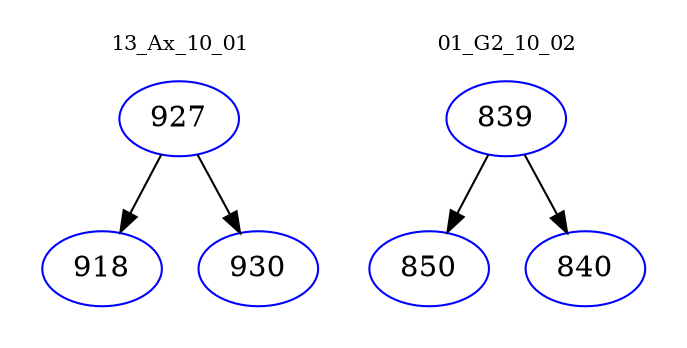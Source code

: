digraph{
subgraph cluster_0 {
color = white
label = "13_Ax_10_01";
fontsize=10;
T0_927 [label="927", color="blue"]
T0_927 -> T0_918 [color="black"]
T0_918 [label="918", color="blue"]
T0_927 -> T0_930 [color="black"]
T0_930 [label="930", color="blue"]
}
subgraph cluster_1 {
color = white
label = "01_G2_10_02";
fontsize=10;
T1_839 [label="839", color="blue"]
T1_839 -> T1_850 [color="black"]
T1_850 [label="850", color="blue"]
T1_839 -> T1_840 [color="black"]
T1_840 [label="840", color="blue"]
}
}
